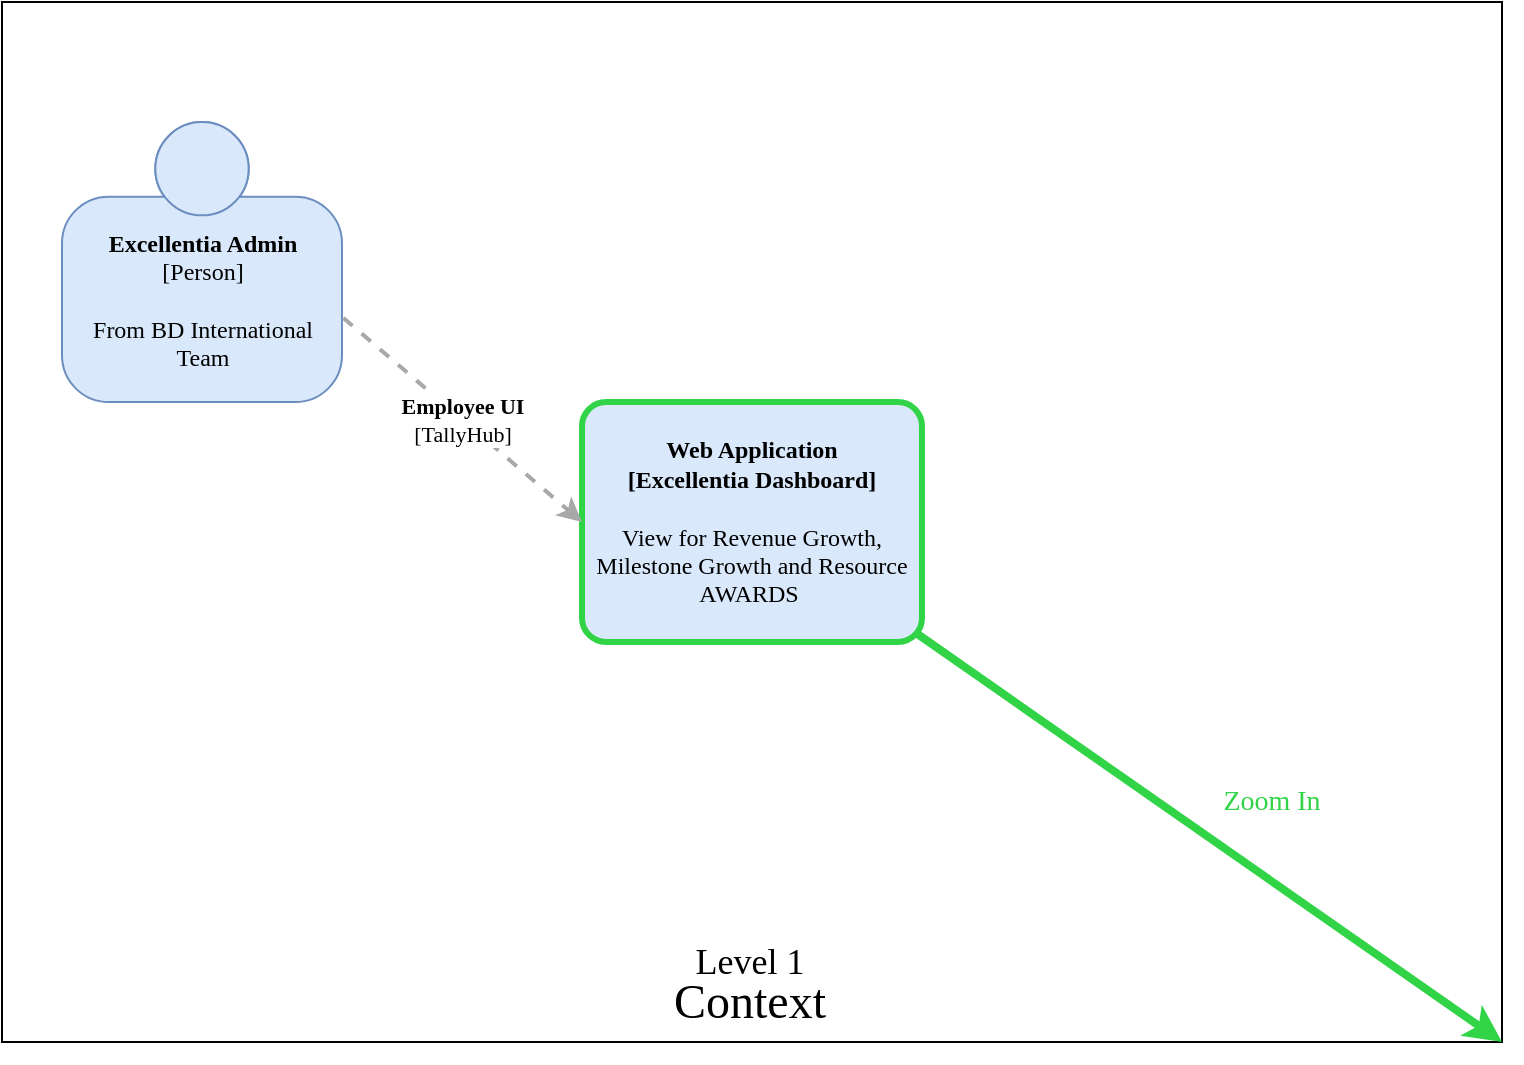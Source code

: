 <mxfile version="13.0.0" type="github" pages="3">
  <diagram id="jTR_NLwFGMDgaLPrDSDS" name="Context">
    <mxGraphModel dx="782" dy="1575" grid="1" gridSize="10" guides="1" tooltips="1" connect="1" arrows="1" fold="1" page="1" pageScale="1" pageWidth="850" pageHeight="1100" math="0" shadow="0">
      <root>
        <mxCell id="0" />
        <mxCell id="1" parent="0" />
        <mxCell id="pegHJdYjF_8ZTlbZZqun-1" value="" style="rounded=0;whiteSpace=wrap;html=1;" parent="1" vertex="1">
          <mxGeometry y="-1040" width="750" height="520" as="geometry" />
        </mxCell>
        <mxCell id="EMp3gAgEM7GU36I4W8t7-2" value="&lt;font face=&quot;Verdana&quot;&gt;&lt;b&gt;Excellentia Admin&lt;/b&gt;&lt;br&gt;&lt;/font&gt;&lt;div&gt;&lt;font face=&quot;Verdana&quot;&gt;[Person]&lt;/font&gt;&lt;/div&gt;&lt;font face=&quot;Verdana&quot;&gt;&lt;br&gt;&lt;/font&gt;&lt;div&gt;&lt;font face=&quot;Verdana&quot;&gt;From BD International &lt;br&gt;Team&lt;/font&gt;&lt;/div&gt;" style="html=1;dashed=0;whitespace=wrap;fillColor=#DAE8FC;strokeColor=#6C8EBF;shape=mxgraph.c4.person;align=center;points=[[0.5,0,0],[1,0.5,0],[1,0.75,0],[0.75,1,0],[0.5,1,0],[0.25,1,0],[0,0.75,0],[0,0.5,0]];" parent="1" vertex="1">
          <mxGeometry x="30" y="-980" width="140" height="140" as="geometry" />
        </mxCell>
        <mxCell id="EMp3gAgEM7GU36I4W8t7-8" value="&lt;h2&gt;&lt;span style=&quot;font-weight: normal&quot;&gt;&lt;font face=&quot;Verdana&quot;&gt;Level 1&lt;/font&gt;&lt;/span&gt;&lt;/h2&gt;" style="text;html=1;strokeColor=none;fillColor=none;align=center;verticalAlign=middle;whiteSpace=wrap;rounded=0;" parent="1" vertex="1">
          <mxGeometry x="329" y="-570" width="90" height="20" as="geometry" />
        </mxCell>
        <mxCell id="EMp3gAgEM7GU36I4W8t7-11" value="&lt;h1&gt;&lt;span style=&quot;font-weight: normal&quot;&gt;&lt;font face=&quot;Verdana&quot;&gt;Context&lt;/font&gt;&lt;/span&gt;&lt;/h1&gt;" style="text;html=1;strokeColor=none;fillColor=none;align=center;verticalAlign=middle;whiteSpace=wrap;rounded=0;" parent="1" vertex="1">
          <mxGeometry x="354" y="-550" width="40" height="20" as="geometry" />
        </mxCell>
        <mxCell id="EMp3gAgEM7GU36I4W8t7-13" value="&lt;b&gt;&lt;font face=&quot;Verdana&quot;&gt;Web Application&lt;/font&gt;&lt;/b&gt;&lt;div&gt;&lt;b&gt;&lt;font face=&quot;Verdana&quot;&gt;[Excellentia Dashboard]&lt;/font&gt;&lt;/b&gt;&lt;/div&gt;&lt;font face=&quot;Verdana&quot;&gt;&lt;br&gt;&lt;/font&gt;&lt;div&gt;&lt;font face=&quot;Verdana&quot;&gt;View for Revenue Growth, Milestone Growth and Resource AWARDS&amp;nbsp;&lt;/font&gt;&lt;/div&gt;" style="rounded=1;whiteSpace=wrap;html=1;labelBackgroundColor=none;fillColor=#dae8fc;align=center;arcSize=10;strokeColor=#31D446;points=[[0.25,0,0],[0.5,0,0],[0.75,0,0],[1,0.25,0],[1,0.5,0],[1,0.75,0],[0.75,1,0],[0.5,1,0],[0.25,1,0],[0,0.75,0],[0,0.5,0],[0,0.25,0]];strokeWidth=3;" parent="1" vertex="1">
          <mxGeometry x="290" y="-840" width="170" height="120" as="geometry" />
        </mxCell>
        <mxCell id="EMp3gAgEM7GU36I4W8t7-15" value="&lt;div style=&quot;text-align: left&quot;&gt;&lt;div style=&quot;text-align: center&quot;&gt;&lt;b&gt;&lt;font face=&quot;Verdana&quot;&gt;Employee UI&lt;/font&gt;&lt;/b&gt;&lt;/div&gt;&lt;div style=&quot;text-align: center&quot;&gt;&lt;font face=&quot;Verdana&quot;&gt;[TallyHub]&lt;/font&gt;&lt;/div&gt;&lt;/div&gt;" style="edgeStyle=none;rounded=0;html=1;entryX=0;entryY=0.5;jettySize=auto;orthogonalLoop=1;strokeColor=#A8A8A8;strokeWidth=2;fontColor=#000000;jumpStyle=none;dashed=1;entryDx=0;entryDy=0;entryPerimeter=0;exitX=1.005;exitY=0.7;exitDx=0;exitDy=0;exitPerimeter=0;" parent="1" source="EMp3gAgEM7GU36I4W8t7-2" target="EMp3gAgEM7GU36I4W8t7-13" edge="1">
          <mxGeometry width="200" relative="1" as="geometry">
            <mxPoint x="199" y="-905" as="sourcePoint" />
            <mxPoint x="420" y="-950" as="targetPoint" />
            <Array as="points" />
          </mxGeometry>
        </mxCell>
        <mxCell id="EMp3gAgEM7GU36I4W8t7-24" value="" style="endArrow=classic;html=1;entryX=1;entryY=1;entryDx=0;entryDy=0;exitX=0.984;exitY=0.964;exitDx=0;exitDy=0;exitPerimeter=0;strokeWidth=4;strokeColor=#31D446;" parent="1" source="EMp3gAgEM7GU36I4W8t7-13" target="pegHJdYjF_8ZTlbZZqun-1" edge="1">
          <mxGeometry width="50" height="50" relative="1" as="geometry">
            <mxPoint x="425" y="-640" as="sourcePoint" />
            <mxPoint x="475" y="-690" as="targetPoint" />
          </mxGeometry>
        </mxCell>
        <mxCell id="EMp3gAgEM7GU36I4W8t7-25" value="Zoom In" style="text;html=1;strokeColor=none;fillColor=none;align=center;verticalAlign=middle;whiteSpace=wrap;rounded=0;opacity=10;fontFamily=Verdana;fontColor=#31D446;fontStyle=0;fontSize=14;" parent="1" vertex="1">
          <mxGeometry x="600" y="-650" width="70" height="20" as="geometry" />
        </mxCell>
      </root>
    </mxGraphModel>
  </diagram>
  <diagram name="Container" id="5Oj0kr009Dtl0CGqbUO9">
    <mxGraphModel dx="1967" dy="2830" grid="1" gridSize="10" guides="1" tooltips="1" connect="1" arrows="1" fold="1" page="1" pageScale="1" pageWidth="850" pageHeight="1100" math="0" shadow="0">
      <root>
        <mxCell id="BS64bJ5C6z9YcA0vG9cJ-0" />
        <mxCell id="BS64bJ5C6z9YcA0vG9cJ-1" parent="BS64bJ5C6z9YcA0vG9cJ-0" />
        <mxCell id="BS64bJ5C6z9YcA0vG9cJ-2" value="" style="rounded=0;whiteSpace=wrap;html=1;" vertex="1" parent="BS64bJ5C6z9YcA0vG9cJ-1">
          <mxGeometry x="-400" y="-1580" width="800" height="580" as="geometry" />
        </mxCell>
        <mxCell id="wN6JBJyA1JOstgFszj5_-0" value="" style="endArrow=classic;html=1;exitX=0.984;exitY=0.964;exitDx=0;exitDy=0;exitPerimeter=0;strokeWidth=4;strokeColor=#31D446;" edge="1" parent="BS64bJ5C6z9YcA0vG9cJ-1">
          <mxGeometry width="50" height="50" relative="1" as="geometry">
            <mxPoint x="-400" y="-1580" as="sourcePoint" />
            <mxPoint x="-290" y="-1480" as="targetPoint" />
          </mxGeometry>
        </mxCell>
        <mxCell id="jhlWW2_R9ukkRFyDt__r-1" style="edgeStyle=orthogonalEdgeStyle;rounded=0;orthogonalLoop=1;jettySize=auto;html=1;entryX=0.5;entryY=0;entryDx=0;entryDy=0;entryPerimeter=0;strokeColor=#010301;strokeWidth=1;fontFamily=Verdana;fontSize=14;fontColor=#000000;" edge="1" parent="BS64bJ5C6z9YcA0vG9cJ-1" source="wN6JBJyA1JOstgFszj5_-1" target="wN6JBJyA1JOstgFszj5_-3">
          <mxGeometry relative="1" as="geometry" />
        </mxCell>
        <mxCell id="wN6JBJyA1JOstgFszj5_-1" value="&lt;font face=&quot;Verdana&quot; style=&quot;font-size: 12px&quot;&gt;&lt;b&gt;Excellentia Admin&lt;/b&gt;&lt;br&gt;&lt;/font&gt;&lt;div style=&quot;font-family: &amp;#34;helvetica&amp;#34; ; font-size: 12px&quot;&gt;&lt;font face=&quot;Verdana&quot;&gt;[Person]&lt;/font&gt;&lt;/div&gt;&lt;font face=&quot;Verdana&quot; style=&quot;font-size: 12px&quot;&gt;&lt;br&gt;&lt;/font&gt;&lt;div style=&quot;font-family: &amp;#34;helvetica&amp;#34; ; font-size: 12px&quot;&gt;&lt;font face=&quot;Verdana&quot;&gt;From BD International&amp;nbsp;&lt;br&gt;Team&lt;/font&gt;&lt;/div&gt;" style="html=1;dashed=0;whitespace=wrap;fillColor=#DAE8FC;strokeColor=#6C8EBF;shape=mxgraph.c4.person;align=center;points=[[0.5,0,0],[1,0.5,0],[1,0.75,0],[0.75,1,0],[0.5,1,0],[0.25,1,0],[0,0.75,0],[0,0.5,0]];shadow=1;fontFamily=Verdana;fontSize=14;fontColor=#000000;" vertex="1" parent="BS64bJ5C6z9YcA0vG9cJ-1">
          <mxGeometry x="-76.25" y="-1580" width="152.5" height="110" as="geometry" />
        </mxCell>
        <mxCell id="qh0mfUfsq9bQaFE9_BaY-0" style="edgeStyle=orthogonalEdgeStyle;rounded=0;orthogonalLoop=1;jettySize=auto;html=1;exitX=0;exitY=0.5;exitDx=0;exitDy=0;exitPerimeter=0;entryX=1;entryY=0.5;entryDx=0;entryDy=0;entryPerimeter=0;strokeColor=#010301;strokeWidth=1;fontFamily=Verdana;fontSize=14;fontColor=#000000;" edge="1" parent="BS64bJ5C6z9YcA0vG9cJ-1" source="wN6JBJyA1JOstgFszj5_-2" target="z8GKE0vrghaRURBxhLd--0">
          <mxGeometry relative="1" as="geometry" />
        </mxCell>
        <mxCell id="wN6JBJyA1JOstgFszj5_-2" value="&lt;span&gt;&lt;b&gt;CRON To Update &lt;br&gt;Aggregation Tables&lt;br&gt;&lt;/b&gt;&lt;/span&gt;&lt;br&gt;&lt;div&gt;Description&lt;/div&gt;" style="rounded=1;whiteSpace=wrap;html=1;labelBackgroundColor=none;fillColor=#dae8fc;fontColor=#000000;align=center;arcSize=10;strokeColor=#FFD966;points=[[0.25,0,0],[0.5,0,0],[0.75,0,0],[1,0.25,0],[1,0.5,0],[1,0.75,0],[0.75,1,0],[0.5,1,0],[0.25,1,0],[0,0.75,0],[0,0.5,0],[0,0.25,0]];shadow=1;strokeWidth=3;" vertex="1" parent="BS64bJ5C6z9YcA0vG9cJ-1">
          <mxGeometry x="130" y="-1200" width="200" height="110" as="geometry" />
        </mxCell>
        <mxCell id="wN6JBJyA1JOstgFszj5_-3" value="&lt;b&gt;&lt;font face=&quot;Verdana&quot;&gt;Web Application&lt;/font&gt;&lt;/b&gt;&lt;div&gt;&lt;b&gt;&lt;font face=&quot;Verdana&quot;&gt;Excellentia Dashboard&lt;/font&gt;&lt;/b&gt;&lt;/div&gt;" style="rounded=1;whiteSpace=wrap;html=1;labelBackgroundColor=none;fillColor=#dae8fc;fontColor=#000000;align=center;arcSize=10;strokeColor=#6c8ebf;points=[[0.25,0,0],[0.5,0,0],[0.75,0,0],[1,0.25,0],[1,0.5,0],[1,0.75,0],[0.75,1,0],[0.5,1,0],[0.25,1,0],[0,0.75,0],[0,0.5,0],[0,0.25,0]];shadow=1;dashed=1;" vertex="1" parent="BS64bJ5C6z9YcA0vG9cJ-1">
          <mxGeometry x="-310" y="-1350" width="160" height="90" as="geometry" />
        </mxCell>
        <mxCell id="jhlWW2_R9ukkRFyDt__r-2" style="edgeStyle=orthogonalEdgeStyle;rounded=0;orthogonalLoop=1;jettySize=auto;html=1;entryX=0.5;entryY=1;entryDx=0;entryDy=0;entryPerimeter=0;strokeColor=#010301;strokeWidth=1;fontFamily=Verdana;fontSize=14;fontColor=#000000;" edge="1" parent="BS64bJ5C6z9YcA0vG9cJ-1" source="wN6JBJyA1JOstgFszj5_-4" target="wN6JBJyA1JOstgFszj5_-3">
          <mxGeometry relative="1" as="geometry" />
        </mxCell>
        <mxCell id="wN6JBJyA1JOstgFszj5_-4" value="&lt;span&gt;Database&lt;br&gt;&lt;/span&gt;&lt;b&gt;Aggregation Tables&lt;/b&gt;&lt;br&gt;&lt;div&gt;&lt;br&gt;&lt;/div&gt;" style="shape=cylinder;whiteSpace=wrap;html=1;boundedLbl=1;rounded=0;labelBackgroundColor=none;fillColor=#dae8fc;fontSize=12;fontColor=#000000;align=center;strokeColor=#6c8ebf;points=[[0.5,0,0],[1,0.25,0],[1,0.5,0],[1,0.75,0],[0.5,1,0],[0,0.75,0],[0,0.5,0],[0,0.25,0]];shadow=1;dashed=1;" vertex="1" parent="BS64bJ5C6z9YcA0vG9cJ-1">
          <mxGeometry x="-295" y="-1190" width="130" height="90" as="geometry" />
        </mxCell>
        <mxCell id="ZqSfj0WcTqxGVMvEU7Fu-1" value="" style="line;strokeWidth=1;direction=south;html=1;shadow=1;fillColor=#FFD966;fontFamily=Verdana;fontSize=14;fontColor=#000000;dashed=1;" vertex="1" parent="BS64bJ5C6z9YcA0vG9cJ-1">
          <mxGeometry x="-360" y="-1430" width="10" height="370" as="geometry" />
        </mxCell>
        <mxCell id="ZqSfj0WcTqxGVMvEU7Fu-2" value="" style="line;strokeWidth=1;html=1;shadow=1;fillColor=#FFD966;fontFamily=Verdana;fontSize=14;fontColor=#000000;dashed=1;" vertex="1" parent="BS64bJ5C6z9YcA0vG9cJ-1">
          <mxGeometry x="-360" y="-1430" width="730" height="10" as="geometry" />
        </mxCell>
        <mxCell id="ZqSfj0WcTqxGVMvEU7Fu-3" value="" style="line;strokeWidth=1;direction=south;html=1;shadow=1;fillColor=#FFD966;fontFamily=Verdana;fontSize=14;fontColor=#000000;dashed=1;" vertex="1" parent="BS64bJ5C6z9YcA0vG9cJ-1">
          <mxGeometry x="360" y="-1430" width="10" height="370" as="geometry" />
        </mxCell>
        <mxCell id="ZqSfj0WcTqxGVMvEU7Fu-6" value="" style="line;strokeWidth=1;html=1;shadow=1;fillColor=#FFD966;fontFamily=Verdana;fontSize=14;fontColor=#000000;dashed=1;" vertex="1" parent="BS64bJ5C6z9YcA0vG9cJ-1">
          <mxGeometry x="-360" y="-1070" width="730" height="10" as="geometry" />
        </mxCell>
        <mxCell id="7oynTQ4wL4w9QhUxPnYk-0" value="" style="endArrow=classic;html=1;exitX=0;exitY=0;exitDx=0;exitDy=0;strokeWidth=4;strokeColor=#FFD966;entryX=0.077;entryY=0.667;entryDx=0;entryDy=0;entryPerimeter=0;" edge="1" parent="BS64bJ5C6z9YcA0vG9cJ-1">
          <mxGeometry width="50" height="50" relative="1" as="geometry">
            <mxPoint x="296.67" y="-1090.0" as="sourcePoint" />
            <mxPoint x="400.0" y="-1000.73" as="targetPoint" />
          </mxGeometry>
        </mxCell>
        <mxCell id="qh0mfUfsq9bQaFE9_BaY-1" style="edgeStyle=orthogonalEdgeStyle;rounded=0;orthogonalLoop=1;jettySize=auto;html=1;exitX=0;exitY=0.5;exitDx=0;exitDy=0;exitPerimeter=0;entryX=1;entryY=0.5;entryDx=0;entryDy=0;entryPerimeter=0;strokeColor=#010301;strokeWidth=1;fontFamily=Verdana;fontSize=14;fontColor=#000000;" edge="1" parent="BS64bJ5C6z9YcA0vG9cJ-1" source="z8GKE0vrghaRURBxhLd--0" target="wN6JBJyA1JOstgFszj5_-4">
          <mxGeometry relative="1" as="geometry" />
        </mxCell>
        <mxCell id="z8GKE0vrghaRURBxhLd--0" value="&lt;b&gt;DROOLS ENGINE&lt;br&gt;(Contains Business Rules)&lt;br&gt;Calculations for Sales, Leads and Resource Points&lt;br&gt;&lt;/b&gt;" style="rounded=1;whiteSpace=wrap;html=1;labelBackgroundColor=none;fillColor=#dae8fc;fontColor=#000000;align=center;arcSize=10;strokeColor=#6c8ebf;points=[[0.25,0,0],[0.5,0,0],[0.75,0,0],[1,0.25,0],[1,0.5,0],[1,0.75,0],[0.75,1,0],[0.5,1,0],[0.25,1,0],[0,0.75,0],[0,0.5,0],[0,0.25,0]];shadow=1;" vertex="1" parent="BS64bJ5C6z9YcA0vG9cJ-1">
          <mxGeometry x="-94.75" y="-1200" width="171" height="110" as="geometry" />
        </mxCell>
        <mxCell id="5hOi2BAd-Upy4ZmYCH0d-1" value="&lt;font color=&quot;#ffd966&quot;&gt;Zoom In&lt;/font&gt;" style="text;html=1;strokeColor=none;fillColor=none;align=center;verticalAlign=middle;whiteSpace=wrap;rounded=0;opacity=10;fontFamily=Verdana;fontColor=#31D446;fontStyle=0;fontSize=14;" vertex="1" parent="BS64bJ5C6z9YcA0vG9cJ-1">
          <mxGeometry x="290" y="-1040" width="70" height="20" as="geometry" />
        </mxCell>
        <mxCell id="2Bvkm5VaGbwEEFU3dqMP-0" value="&lt;font style=&quot;font-size: 12px&quot;&gt;Update&lt;/font&gt;" style="text;html=1;strokeColor=none;fillColor=none;align=center;verticalAlign=middle;whiteSpace=wrap;rounded=0;shadow=1;dashed=1;fontFamily=Verdana;fontSize=14;fontColor=#000000;" vertex="1" parent="BS64bJ5C6z9YcA0vG9cJ-1">
          <mxGeometry x="-150" y="-1170" width="50" height="20" as="geometry" />
        </mxCell>
        <mxCell id="wDjZtylrw31oVbb8cHTS-0" value="&lt;font style=&quot;font-size: 18px&quot;&gt;Level 2&lt;/font&gt;" style="text;html=1;strokeColor=none;fillColor=none;align=center;verticalAlign=middle;whiteSpace=wrap;rounded=0;shadow=1;dashed=1;fontFamily=Verdana;fontSize=14;fontColor=#000000;" vertex="1" parent="BS64bJ5C6z9YcA0vG9cJ-1">
          <mxGeometry x="-49.25" y="-1050" width="80" height="20" as="geometry" />
        </mxCell>
        <mxCell id="oPlr8wJpc24hX-kTHjey-0" value="&lt;font style=&quot;font-size: 24px&quot;&gt;Container&lt;/font&gt;" style="text;html=1;strokeColor=none;fillColor=none;align=center;verticalAlign=middle;whiteSpace=wrap;rounded=0;shadow=1;dashed=1;fontFamily=Verdana;fontSize=14;fontColor=#000000;" vertex="1" parent="BS64bJ5C6z9YcA0vG9cJ-1">
          <mxGeometry x="-54.25" y="-1030" width="90" height="20" as="geometry" />
        </mxCell>
      </root>
    </mxGraphModel>
  </diagram>
  <diagram name="Components" id="zVnL8_2Y5H9iWpnHiwae">
    <mxGraphModel dx="1967" dy="2830" grid="1" gridSize="10" guides="1" tooltips="1" connect="1" arrows="1" fold="1" page="1" pageScale="1" pageWidth="850" pageHeight="1100" math="0" shadow="0">
      <root>
        <mxCell id="ct_YPavWUK7EmgMuqAcY-0" />
        <mxCell id="ct_YPavWUK7EmgMuqAcY-1" parent="ct_YPavWUK7EmgMuqAcY-0" />
        <mxCell id="ct_YPavWUK7EmgMuqAcY-2" value="" style="rounded=0;whiteSpace=wrap;html=1;" vertex="1" parent="ct_YPavWUK7EmgMuqAcY-1">
          <mxGeometry y="-1100" width="840" height="620" as="geometry" />
        </mxCell>
        <mxCell id="ct_YPavWUK7EmgMuqAcY-4" value="&lt;h2&gt;&lt;span style=&quot;font-weight: normal&quot;&gt;&lt;font face=&quot;Verdana&quot;&gt;Level 3&lt;/font&gt;&lt;/span&gt;&lt;/h2&gt;" style="text;html=1;strokeColor=none;fillColor=none;align=center;verticalAlign=middle;whiteSpace=wrap;rounded=0;" vertex="1" parent="ct_YPavWUK7EmgMuqAcY-1">
          <mxGeometry x="380" y="-530" width="90" height="20" as="geometry" />
        </mxCell>
        <mxCell id="ct_YPavWUK7EmgMuqAcY-5" value="&lt;h1&gt;&lt;span style=&quot;font-weight: normal&quot;&gt;&lt;font face=&quot;Verdana&quot;&gt;Component&lt;/font&gt;&lt;/span&gt;&lt;/h1&gt;" style="text;html=1;strokeColor=none;fillColor=none;align=center;verticalAlign=middle;whiteSpace=wrap;rounded=0;" vertex="1" parent="ct_YPavWUK7EmgMuqAcY-1">
          <mxGeometry x="373" y="-500" width="105" as="geometry" />
        </mxCell>
        <mxCell id="yJbIqNUfBujaTxvO-I2s-8" style="edgeStyle=orthogonalEdgeStyle;rounded=0;orthogonalLoop=1;jettySize=auto;html=1;entryX=0;entryY=0.5;entryDx=0;entryDy=0;entryPerimeter=0;strokeColor=#010301;strokeWidth=1;fontFamily=Verdana;fontSize=14;fontColor=#000000;" edge="1" parent="ct_YPavWUK7EmgMuqAcY-1" source="ct_YPavWUK7EmgMuqAcY-20" target="O63c2df_uErxugBmOyZz-27">
          <mxGeometry relative="1" as="geometry">
            <Array as="points">
              <mxPoint x="425" y="-600" />
            </Array>
          </mxGeometry>
        </mxCell>
        <mxCell id="ct_YPavWUK7EmgMuqAcY-20" value="&lt;font face=&quot;Verdana&quot;&gt;&lt;b&gt;Drools&lt;br&gt;Business Rule Engine&lt;br&gt;&lt;/b&gt;&lt;/font&gt;&lt;div&gt;&lt;font style=&quot;font-size: 9px&quot; face=&quot;Verdana&quot;&gt;&lt;b&gt;For Calculating Sales, Leads and Resource Points&lt;/b&gt;&lt;/font&gt;&lt;/div&gt;" style="rounded=1;whiteSpace=wrap;html=1;labelBackgroundColor=none;fillColor=#dae8fc;fontColor=#000000;align=center;arcSize=10;strokeColor=#6c8ebf;points=[[0.25,0,0],[0.5,0,0],[0.75,0,0],[1,0.25,0],[1,0.5,0],[1,0.75,0],[0.75,1,0],[0.5,1,0],[0.25,1,0],[0,0.75,0],[0,0.5,0],[0,0.25,0]];shadow=1;" vertex="1" parent="ct_YPavWUK7EmgMuqAcY-1">
          <mxGeometry x="345" y="-750" width="160" height="100" as="geometry" />
        </mxCell>
        <mxCell id="O63c2df_uErxugBmOyZz-24" style="edgeStyle=orthogonalEdgeStyle;rounded=0;orthogonalLoop=1;jettySize=auto;html=1;entryX=0.5;entryY=0;entryDx=0;entryDy=0;entryPerimeter=0;strokeColor=#010301;strokeWidth=1;fontFamily=Verdana;fontSize=14;fontColor=#000000;" edge="1" parent="ct_YPavWUK7EmgMuqAcY-1" source="ct_YPavWUK7EmgMuqAcY-23" target="ct_YPavWUK7EmgMuqAcY-20">
          <mxGeometry relative="1" as="geometry" />
        </mxCell>
        <mxCell id="ct_YPavWUK7EmgMuqAcY-23" value="&lt;font face=&quot;Verdana&quot;&gt;&lt;span&gt;&lt;b&gt;Leads Configurations&lt;br&gt;&lt;/b&gt;&lt;/span&gt;&lt;br&gt;&lt;/font&gt;&lt;div&gt;&lt;span style=&quot;font-family: &amp;#34;verdana&amp;#34;&quot;&gt;Description&lt;/span&gt;&lt;br&gt;&lt;/div&gt;" style="rounded=1;whiteSpace=wrap;html=1;labelBackgroundColor=none;fillColor=#dae8fc;fontColor=#000000;align=center;arcSize=10;strokeColor=#6c8ebf;points=[[0.25,0,0],[0.5,0,0],[0.75,0,0],[1,0.25,0],[1,0.5,0],[1,0.75,0],[0.75,1,0],[0.5,1,0],[0.25,1,0],[0,0.75,0],[0,0.5,0],[0,0.25,0]];shadow=1;" vertex="1" parent="ct_YPavWUK7EmgMuqAcY-1">
          <mxGeometry x="345" y="-900" width="160" height="100" as="geometry" />
        </mxCell>
        <mxCell id="O63c2df_uErxugBmOyZz-22" style="edgeStyle=orthogonalEdgeStyle;rounded=0;orthogonalLoop=1;jettySize=auto;html=1;entryX=0;entryY=0.5;entryDx=0;entryDy=0;entryPerimeter=0;strokeColor=#010301;strokeWidth=1;fontFamily=Verdana;fontSize=14;fontColor=#000000;" edge="1" parent="ct_YPavWUK7EmgMuqAcY-1" source="O63c2df_uErxugBmOyZz-3" target="ct_YPavWUK7EmgMuqAcY-20">
          <mxGeometry relative="1" as="geometry" />
        </mxCell>
        <mxCell id="O63c2df_uErxugBmOyZz-3" value="&lt;font face=&quot;Verdana&quot;&gt;&lt;span&gt;&lt;b&gt;Sales Configurations&lt;br&gt;&lt;/b&gt;&lt;/span&gt;&lt;br&gt;&lt;/font&gt;&lt;div&gt;&lt;span style=&quot;font-family: &amp;#34;verdana&amp;#34;&quot;&gt;Description&lt;/span&gt;&lt;br&gt;&lt;/div&gt;" style="rounded=1;whiteSpace=wrap;html=1;labelBackgroundColor=none;fillColor=#dae8fc;fontColor=#000000;align=center;arcSize=10;strokeColor=#6c8ebf;points=[[0.25,0,0],[0.5,0,0],[0.75,0,0],[1,0.25,0],[1,0.5,0],[1,0.75,0],[0.75,1,0],[0.5,1,0],[0.25,1,0],[0,0.75,0],[0,0.5,0],[0,0.25,0]];shadow=1;" vertex="1" parent="ct_YPavWUK7EmgMuqAcY-1">
          <mxGeometry x="130" y="-900" width="160" height="100" as="geometry" />
        </mxCell>
        <mxCell id="O63c2df_uErxugBmOyZz-16" style="edgeStyle=orthogonalEdgeStyle;rounded=0;orthogonalLoop=1;jettySize=auto;html=1;exitX=0.5;exitY=1;exitDx=0;exitDy=0;exitPerimeter=0;entryX=0.5;entryY=0;entryDx=0;entryDy=0;entryPerimeter=0;strokeColor=#010301;strokeWidth=1;fontFamily=Verdana;fontSize=14;fontColor=#000000;" edge="1" parent="ct_YPavWUK7EmgMuqAcY-1" source="O63c2df_uErxugBmOyZz-4" target="O63c2df_uErxugBmOyZz-3">
          <mxGeometry relative="1" as="geometry" />
        </mxCell>
        <mxCell id="O63c2df_uErxugBmOyZz-4" value="&lt;font face=&quot;Verdana&quot;&gt;&lt;span&gt;&lt;b&gt;Partner-Resource Sales Details&lt;br&gt;&lt;/b&gt;&lt;/span&gt;&lt;br&gt;&lt;/font&gt;&lt;div&gt;&lt;font face=&quot;Verdana&quot;&gt;Description&lt;/font&gt;&lt;/div&gt;" style="rounded=1;whiteSpace=wrap;html=1;labelBackgroundColor=none;fillColor=#dae8fc;fontColor=#000000;align=center;arcSize=10;strokeColor=#6c8ebf;points=[[0.25,0,0],[0.5,0,0],[0.75,0,0],[1,0.25,0],[1,0.5,0],[1,0.75,0],[0.75,1,0],[0.5,1,0],[0.25,1,0],[0,0.75,0],[0,0.5,0],[0,0.25,0]];shadow=1;" vertex="1" parent="ct_YPavWUK7EmgMuqAcY-1">
          <mxGeometry x="130" y="-1040" width="160" height="100" as="geometry" />
        </mxCell>
        <mxCell id="O63c2df_uErxugBmOyZz-17" style="edgeStyle=orthogonalEdgeStyle;rounded=0;orthogonalLoop=1;jettySize=auto;html=1;exitX=0.5;exitY=1;exitDx=0;exitDy=0;exitPerimeter=0;entryX=0.5;entryY=0;entryDx=0;entryDy=0;entryPerimeter=0;strokeColor=#010301;strokeWidth=1;fontFamily=Verdana;fontSize=14;fontColor=#000000;" edge="1" parent="ct_YPavWUK7EmgMuqAcY-1" source="O63c2df_uErxugBmOyZz-5" target="ct_YPavWUK7EmgMuqAcY-23">
          <mxGeometry relative="1" as="geometry" />
        </mxCell>
        <mxCell id="O63c2df_uErxugBmOyZz-5" value="&lt;font face=&quot;Verdana&quot;&gt;&lt;b&gt;Partner-Resource Lead&lt;br&gt;Details&lt;br&gt;&lt;/b&gt;&lt;/font&gt;&lt;br&gt;&lt;div&gt;&lt;font face=&quot;Verdana&quot;&gt;Description&lt;/font&gt;&lt;/div&gt;" style="rounded=1;whiteSpace=wrap;html=1;labelBackgroundColor=none;fillColor=#dae8fc;fontColor=#000000;align=center;arcSize=10;strokeColor=#6c8ebf;points=[[0.25,0,0],[0.5,0,0],[0.75,0,0],[1,0.25,0],[1,0.5,0],[1,0.75,0],[0.75,1,0],[0.5,1,0],[0.25,1,0],[0,0.75,0],[0,0.5,0],[0,0.25,0]];shadow=1;" vertex="1" parent="ct_YPavWUK7EmgMuqAcY-1">
          <mxGeometry x="345" y="-1040" width="160" height="100" as="geometry" />
        </mxCell>
        <mxCell id="O63c2df_uErxugBmOyZz-25" style="edgeStyle=orthogonalEdgeStyle;rounded=0;orthogonalLoop=1;jettySize=auto;html=1;entryX=1;entryY=0.5;entryDx=0;entryDy=0;entryPerimeter=0;strokeColor=#010301;strokeWidth=1;fontFamily=Verdana;fontSize=14;fontColor=#000000;" edge="1" parent="ct_YPavWUK7EmgMuqAcY-1" source="O63c2df_uErxugBmOyZz-6" target="ct_YPavWUK7EmgMuqAcY-20">
          <mxGeometry relative="1" as="geometry" />
        </mxCell>
        <mxCell id="O63c2df_uErxugBmOyZz-6" value="&lt;font face=&quot;Verdana&quot;&gt;&lt;span&gt;&lt;b&gt;Points Configurations&lt;br&gt;&lt;/b&gt;&lt;/span&gt;&lt;/font&gt;&lt;font face=&quot;Verdana&quot;&gt;&lt;br&gt;&lt;/font&gt;&lt;div&gt;&lt;font face=&quot;Verdana&quot;&gt;Description&lt;/font&gt;&lt;/div&gt;" style="rounded=1;whiteSpace=wrap;html=1;labelBackgroundColor=none;fillColor=#dae8fc;fontColor=#000000;align=center;arcSize=10;strokeColor=#6c8ebf;points=[[0.25,0,0],[0.5,0,0],[0.75,0,0],[1,0.25,0],[1,0.5,0],[1,0.75,0],[0.75,1,0],[0.5,1,0],[0.25,1,0],[0,0.75,0],[0,0.5,0],[0,0.25,0]];shadow=1;" vertex="1" parent="ct_YPavWUK7EmgMuqAcY-1">
          <mxGeometry x="560" y="-900" width="160" height="100" as="geometry" />
        </mxCell>
        <mxCell id="O63c2df_uErxugBmOyZz-18" style="edgeStyle=orthogonalEdgeStyle;rounded=0;orthogonalLoop=1;jettySize=auto;html=1;exitX=0.5;exitY=1;exitDx=0;exitDy=0;exitPerimeter=0;entryX=0.5;entryY=0;entryDx=0;entryDy=0;entryPerimeter=0;strokeColor=#010301;strokeWidth=1;fontFamily=Verdana;fontSize=14;fontColor=#000000;" edge="1" parent="ct_YPavWUK7EmgMuqAcY-1" source="O63c2df_uErxugBmOyZz-7" target="O63c2df_uErxugBmOyZz-6">
          <mxGeometry relative="1" as="geometry" />
        </mxCell>
        <mxCell id="O63c2df_uErxugBmOyZz-7" value="&lt;font face=&quot;Verdana&quot;&gt;&lt;span&gt;&lt;b&gt;Lead Configuration Controller&lt;br&gt;&lt;/b&gt;&lt;/span&gt;&lt;/font&gt;&lt;font face=&quot;Verdana&quot;&gt;&lt;br&gt;&lt;/font&gt;&lt;div&gt;&lt;font face=&quot;Verdana&quot;&gt;Description&lt;/font&gt;&lt;/div&gt;" style="rounded=1;whiteSpace=wrap;html=1;labelBackgroundColor=none;fillColor=#dae8fc;fontColor=#000000;align=center;arcSize=10;strokeColor=#6c8ebf;points=[[0.25,0,0],[0.5,0,0],[0.75,0,0],[1,0.25,0],[1,0.5,0],[1,0.75,0],[0.75,1,0],[0.5,1,0],[0.25,1,0],[0,0.75,0],[0,0.5,0],[0,0.25,0]];shadow=1;" vertex="1" parent="ct_YPavWUK7EmgMuqAcY-1">
          <mxGeometry x="560" y="-1040" width="160" height="100" as="geometry" />
        </mxCell>
        <mxCell id="O63c2df_uErxugBmOyZz-26" value="&lt;b&gt;&lt;font color=&quot;#ffd966&quot;&gt;CRON to Update Aggregation Tables&lt;/font&gt;&lt;/b&gt;" style="text;html=1;strokeColor=none;fillColor=none;align=left;verticalAlign=middle;whiteSpace=wrap;rounded=0;shadow=1;dashed=1;fontFamily=Verdana;fontSize=14;fontColor=#000000;" vertex="1" parent="ct_YPavWUK7EmgMuqAcY-1">
          <mxGeometry x="65" y="-1080" width="290" height="20" as="geometry" />
        </mxCell>
        <mxCell id="O63c2df_uErxugBmOyZz-27" value="&lt;span&gt;&lt;font face=&quot;Verdana&quot;&gt;Database&lt;/font&gt;&lt;/span&gt;&lt;div&gt;&lt;font face=&quot;Verdana&quot;&gt;Aggregation Tables&lt;/font&gt;&lt;/div&gt;&lt;div&gt;&lt;font face=&quot;Verdana&quot;&gt;Sales, Leads and Points Tables&lt;/font&gt;&lt;/div&gt;" style="shape=cylinder;whiteSpace=wrap;html=1;boundedLbl=1;rounded=0;labelBackgroundColor=none;fillColor=#dae8fc;fontSize=12;fontColor=#000000;align=center;strokeColor=#6c8ebf;points=[[0.5,0,0],[1,0.25,0],[1,0.5,0],[1,0.75,0],[0.5,1,0],[0,0.75,0],[0,0.5,0],[0,0.25,0]];shadow=1;dashed=1;" vertex="1" parent="ct_YPavWUK7EmgMuqAcY-1">
          <mxGeometry x="590" y="-650" width="120" height="100" as="geometry" />
        </mxCell>
        <mxCell id="yJbIqNUfBujaTxvO-I2s-0" value="" style="endArrow=classic;html=1;exitX=0;exitY=0;exitDx=0;exitDy=0;strokeWidth=4;strokeColor=#FFD966;entryX=0.077;entryY=0.667;entryDx=0;entryDy=0;entryPerimeter=0;" edge="1" parent="ct_YPavWUK7EmgMuqAcY-1" source="ct_YPavWUK7EmgMuqAcY-2">
          <mxGeometry width="50" height="50" relative="1" as="geometry">
            <mxPoint x="10" y="-1100" as="sourcePoint" />
            <mxPoint x="103.33" y="-1010.73" as="targetPoint" />
          </mxGeometry>
        </mxCell>
      </root>
    </mxGraphModel>
  </diagram>
</mxfile>
